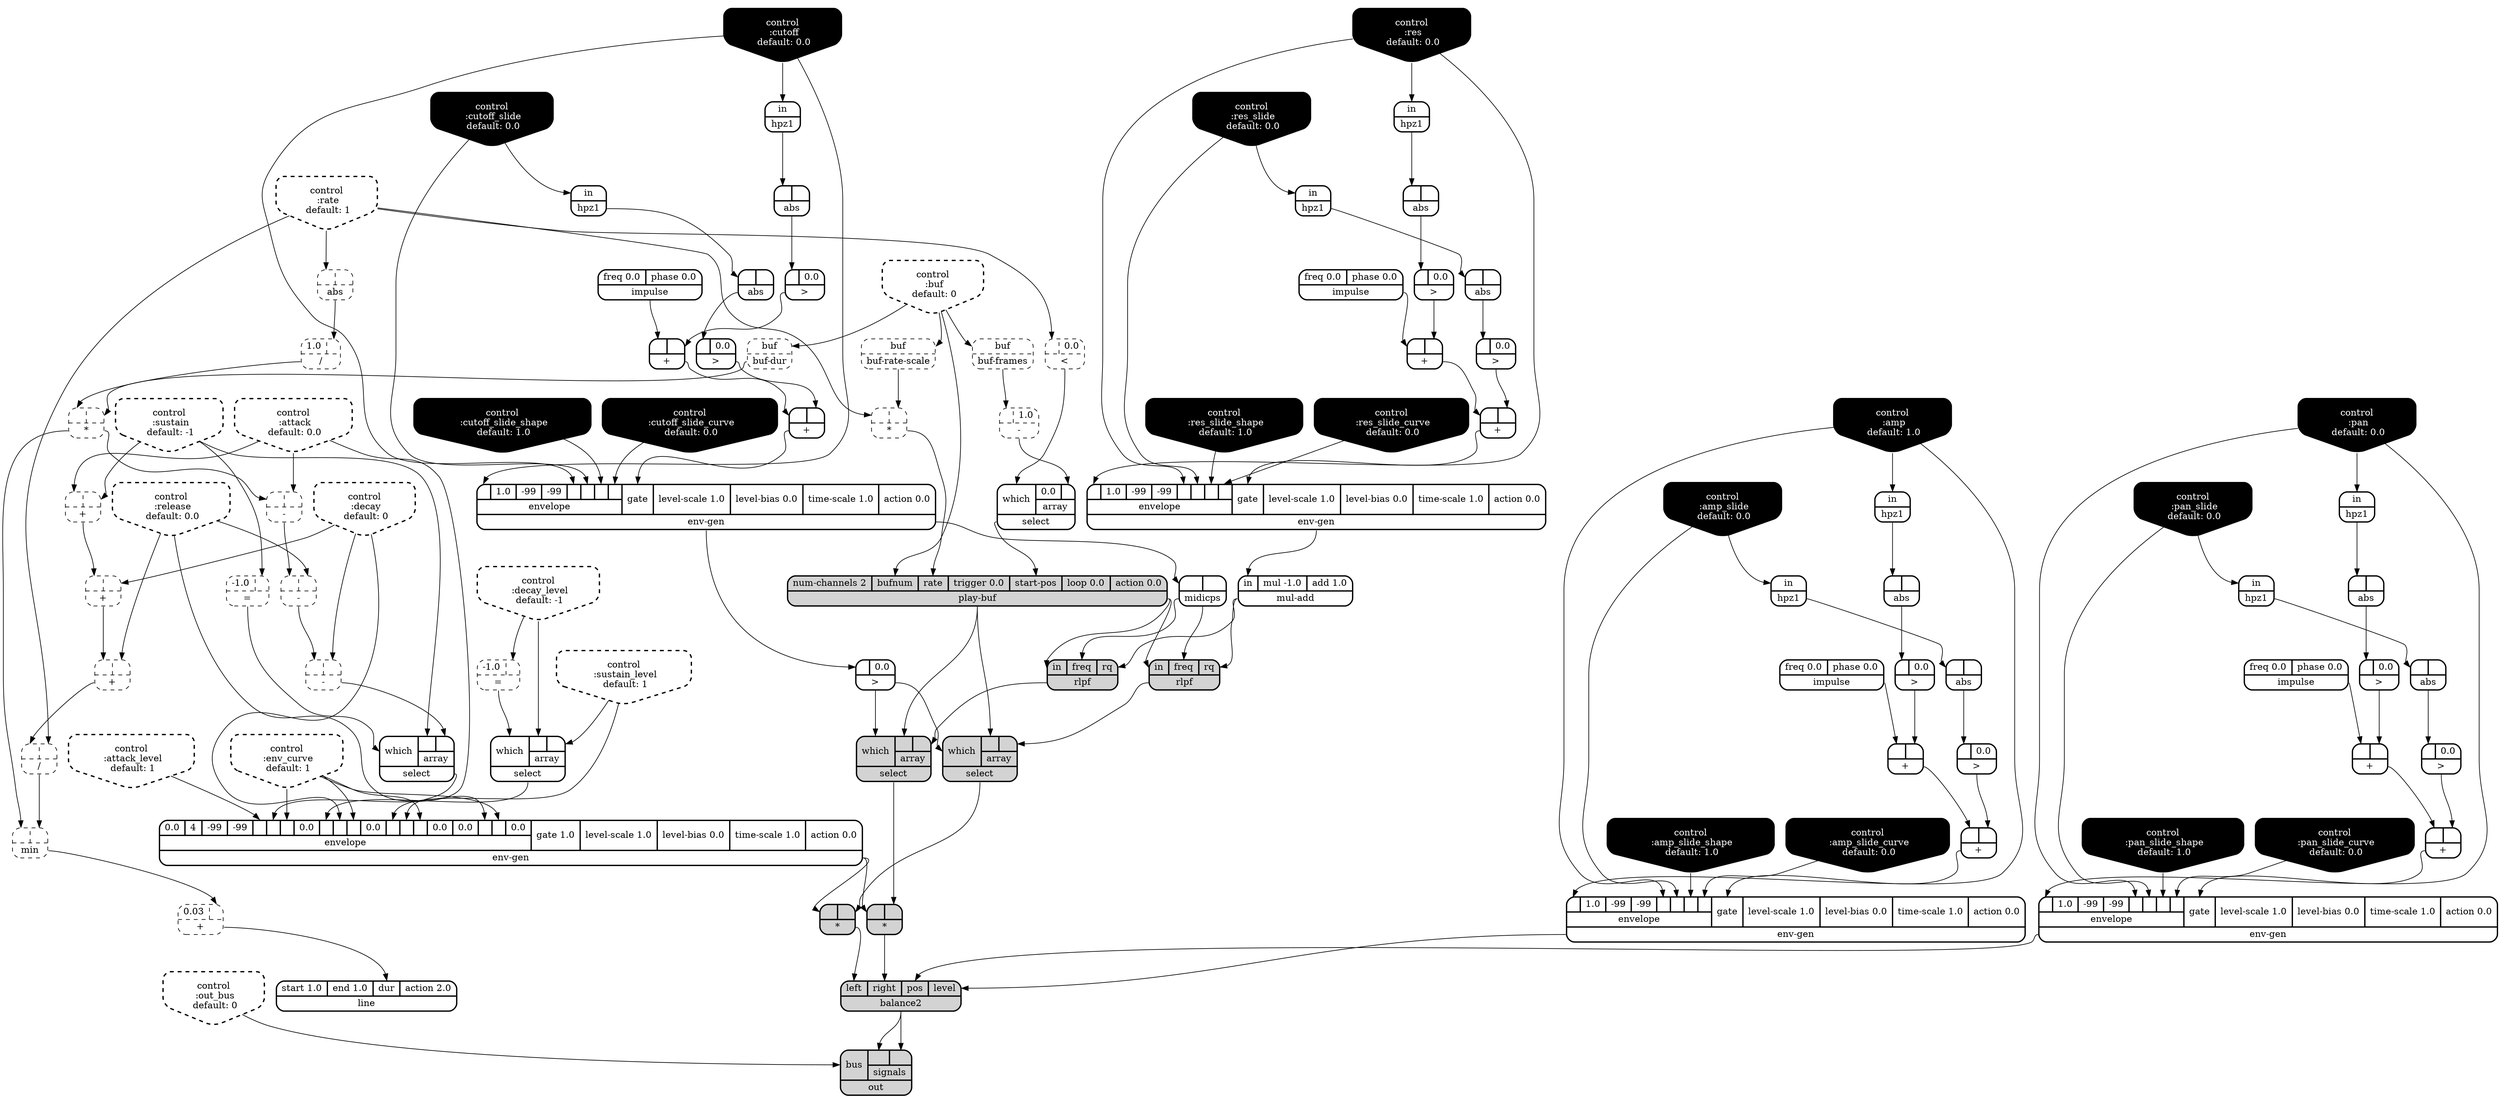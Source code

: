digraph synthdef {
33 [label = "{{ <a> |<b> } |<__UG_NAME__>* }" style="dashed, rounded" shape=record rankdir=LR];
37 [label = "{{ <a> |<b> } |<__UG_NAME__>* }" style="dashed, rounded" shape=record rankdir=LR];
90 [label = "{{ <a> |<b> } |<__UG_NAME__>* }" style="filled, bold, rounded"  shape=record rankdir=LR];
93 [label = "{{ <a> |<b> } |<__UG_NAME__>* }" style="filled, bold, rounded"  shape=record rankdir=LR];
47 [label = "{{ <a> |<b> } |<__UG_NAME__>+ }" style="bold, rounded" shape=record rankdir=LR];
51 [label = "{{ <a> |<b> } |<__UG_NAME__>+ }" style="bold, rounded" shape=record rankdir=LR];
58 [label = "{{ <a> |<b> } |<__UG_NAME__>+ }" style="bold, rounded" shape=record rankdir=LR];
62 [label = "{{ <a> |<b> } |<__UG_NAME__>+ }" style="bold, rounded" shape=record rankdir=LR];
70 [label = "{{ <a> |<b> } |<__UG_NAME__>+ }" style="bold, rounded" shape=record rankdir=LR];
82 [label = "{{ <a> |<b> } |<__UG_NAME__>+ }" style="bold, rounded" shape=record rankdir=LR];
85 [label = "{{ <a> |<b> } |<__UG_NAME__>+ }" style="bold, rounded" shape=record rankdir=LR];
86 [label = "{{ <a> |<b> } |<__UG_NAME__>+ }" style="bold, rounded" shape=record rankdir=LR];
97 [label = "{{ <a> |<b> } |<__UG_NAME__>+ }" style="dashed, rounded" shape=record rankdir=LR];
98 [label = "{{ <a> |<b> } |<__UG_NAME__>+ }" style="dashed, rounded" shape=record rankdir=LR];
99 [label = "{{ <a> |<b> } |<__UG_NAME__>+ }" style="dashed, rounded" shape=record rankdir=LR];
102 [label = "{{ <a> 0.03|<b> } |<__UG_NAME__>+ }" style="dashed, rounded" shape=record rankdir=LR];
34 [label = "{{ <a> |<b> } |<__UG_NAME__>- }" style="dashed, rounded" shape=record rankdir=LR];
35 [label = "{{ <a> |<b> } |<__UG_NAME__>- }" style="dashed, rounded" shape=record rankdir=LR];
40 [label = "{{ <a> |<b> 1.0} |<__UG_NAME__>- }" style="dashed, rounded" shape=record rankdir=LR];
72 [label = "{{ <a> |<b> } |<__UG_NAME__>- }" style="dashed, rounded" shape=record rankdir=LR];
31 [label = "{{ <a> 1.0|<b> } |<__UG_NAME__>/ }" style="dashed, rounded" shape=record rankdir=LR];
100 [label = "{{ <a> |<b> } |<__UG_NAME__>/ }" style="dashed, rounded" shape=record rankdir=LR];
38 [label = "{{ <a> |<b> 0.0} |<__UG_NAME__>\< }" style="dashed, rounded" shape=record rankdir=LR];
71 [label = "{{ <a> -1.0|<b> } |<__UG_NAME__>= }" style="dashed, rounded" shape=record rankdir=LR];
87 [label = "{{ <a> -1.0|<b> } |<__UG_NAME__>= }" style="dashed, rounded" shape=record rankdir=LR];
43 [label = "{{ <a> |<b> 0.0} |<__UG_NAME__>\> }" style="bold, rounded" shape=record rankdir=LR];
46 [label = "{{ <a> |<b> 0.0} |<__UG_NAME__>\> }" style="bold, rounded" shape=record rankdir=LR];
50 [label = "{{ <a> |<b> 0.0} |<__UG_NAME__>\> }" style="bold, rounded" shape=record rankdir=LR];
57 [label = "{{ <a> |<b> 0.0} |<__UG_NAME__>\> }" style="bold, rounded" shape=record rankdir=LR];
61 [label = "{{ <a> |<b> 0.0} |<__UG_NAME__>\> }" style="bold, rounded" shape=record rankdir=LR];
69 [label = "{{ <a> |<b> 0.0} |<__UG_NAME__>\> }" style="bold, rounded" shape=record rankdir=LR];
74 [label = "{{ <a> |<b> 0.0} |<__UG_NAME__>\> }" style="bold, rounded" shape=record rankdir=LR];
79 [label = "{{ <a> |<b> 0.0} |<__UG_NAME__>\> }" style="bold, rounded" shape=record rankdir=LR];
81 [label = "{{ <a> |<b> 0.0} |<__UG_NAME__>\> }" style="bold, rounded" shape=record rankdir=LR];
30 [label = "{{ <a> |<b> } |<__UG_NAME__>abs }" style="dashed, rounded" shape=record rankdir=LR];
42 [label = "{{ <a> |<b> } |<__UG_NAME__>abs }" style="bold, rounded" shape=record rankdir=LR];
45 [label = "{{ <a> |<b> } |<__UG_NAME__>abs }" style="bold, rounded" shape=record rankdir=LR];
49 [label = "{{ <a> |<b> } |<__UG_NAME__>abs }" style="bold, rounded" shape=record rankdir=LR];
56 [label = "{{ <a> |<b> } |<__UG_NAME__>abs }" style="bold, rounded" shape=record rankdir=LR];
60 [label = "{{ <a> |<b> } |<__UG_NAME__>abs }" style="bold, rounded" shape=record rankdir=LR];
68 [label = "{{ <a> |<b> } |<__UG_NAME__>abs }" style="bold, rounded" shape=record rankdir=LR];
78 [label = "{{ <a> |<b> } |<__UG_NAME__>abs }" style="bold, rounded" shape=record rankdir=LR];
80 [label = "{{ <a> |<b> } |<__UG_NAME__>abs }" style="bold, rounded" shape=record rankdir=LR];
95 [label = "{{ <left> left|<right> right|<pos> pos|<level> level} |<__UG_NAME__>balance2 }" style="filled, bold, rounded"  shape=record rankdir=LR];
32 [label = "{{ <buf> buf} |<__UG_NAME__>buf-dur }" style="dashed, rounded" shape=record rankdir=LR];
39 [label = "{{ <buf> buf} |<__UG_NAME__>buf-frames }" style="dashed, rounded" shape=record rankdir=LR];
36 [label = "{{ <buf> buf} |<__UG_NAME__>buf-rate-scale }" style="dashed, rounded" shape=record rankdir=LR];
0 [label = "control
 :buf
 default: 0" shape=invhouse style="rounded, dashed, filled, bold" fillcolor=white fontcolor=black ]; 
1 [label = "control
 :attack
 default: 0.0" shape=invhouse style="rounded, dashed, filled, bold" fillcolor=white fontcolor=black ]; 
2 [label = "control
 :decay
 default: 0" shape=invhouse style="rounded, dashed, filled, bold" fillcolor=white fontcolor=black ]; 
3 [label = "control
 :sustain
 default: -1" shape=invhouse style="rounded, dashed, filled, bold" fillcolor=white fontcolor=black ]; 
4 [label = "control
 :release
 default: 0.0" shape=invhouse style="rounded, dashed, filled, bold" fillcolor=white fontcolor=black ]; 
5 [label = "control
 :attack_level
 default: 1" shape=invhouse style="rounded, dashed, filled, bold" fillcolor=white fontcolor=black ]; 
6 [label = "control
 :decay_level
 default: -1" shape=invhouse style="rounded, dashed, filled, bold" fillcolor=white fontcolor=black ]; 
7 [label = "control
 :sustain_level
 default: 1" shape=invhouse style="rounded, dashed, filled, bold" fillcolor=white fontcolor=black ]; 
8 [label = "control
 :env_curve
 default: 1" shape=invhouse style="rounded, dashed, filled, bold" fillcolor=white fontcolor=black ]; 
9 [label = "control
 :rate
 default: 1" shape=invhouse style="rounded, dashed, filled, bold" fillcolor=white fontcolor=black ]; 
10 [label = "control
 :out_bus
 default: 0" shape=invhouse style="rounded, dashed, filled, bold" fillcolor=white fontcolor=black ]; 
11 [label = "control
 :amp
 default: 1.0" shape=invhouse style="rounded, filled, bold" fillcolor=black fontcolor=white ]; 
12 [label = "control
 :amp_slide
 default: 0.0" shape=invhouse style="rounded, filled, bold" fillcolor=black fontcolor=white ]; 
13 [label = "control
 :amp_slide_shape
 default: 1.0" shape=invhouse style="rounded, filled, bold" fillcolor=black fontcolor=white ]; 
14 [label = "control
 :amp_slide_curve
 default: 0.0" shape=invhouse style="rounded, filled, bold" fillcolor=black fontcolor=white ]; 
15 [label = "control
 :pan
 default: 0.0" shape=invhouse style="rounded, filled, bold" fillcolor=black fontcolor=white ]; 
16 [label = "control
 :pan_slide
 default: 0.0" shape=invhouse style="rounded, filled, bold" fillcolor=black fontcolor=white ]; 
17 [label = "control
 :pan_slide_shape
 default: 1.0" shape=invhouse style="rounded, filled, bold" fillcolor=black fontcolor=white ]; 
18 [label = "control
 :pan_slide_curve
 default: 0.0" shape=invhouse style="rounded, filled, bold" fillcolor=black fontcolor=white ]; 
19 [label = "control
 :cutoff
 default: 0.0" shape=invhouse style="rounded, filled, bold" fillcolor=black fontcolor=white ]; 
20 [label = "control
 :cutoff_slide
 default: 0.0" shape=invhouse style="rounded, filled, bold" fillcolor=black fontcolor=white ]; 
21 [label = "control
 :cutoff_slide_shape
 default: 1.0" shape=invhouse style="rounded, filled, bold" fillcolor=black fontcolor=white ]; 
22 [label = "control
 :cutoff_slide_curve
 default: 0.0" shape=invhouse style="rounded, filled, bold" fillcolor=black fontcolor=white ]; 
23 [label = "control
 :res
 default: 0.0" shape=invhouse style="rounded, filled, bold" fillcolor=black fontcolor=white ]; 
24 [label = "control
 :res_slide
 default: 0.0" shape=invhouse style="rounded, filled, bold" fillcolor=black fontcolor=white ]; 
25 [label = "control
 :res_slide_shape
 default: 1.0" shape=invhouse style="rounded, filled, bold" fillcolor=black fontcolor=white ]; 
26 [label = "control
 :res_slide_curve
 default: 0.0" shape=invhouse style="rounded, filled, bold" fillcolor=black fontcolor=white ]; 
52 [label = "{{ {{<envelope___control___0>|1.0|-99|-99|<envelope___control___4>|<envelope___control___5>|<envelope___control___6>|<envelope___control___7>}|envelope}|<gate> gate|<level____scale> level-scale 1.0|<level____bias> level-bias 0.0|<time____scale> time-scale 1.0|<action> action 0.0} |<__UG_NAME__>env-gen }" style="bold, rounded" shape=record rankdir=LR];
63 [label = "{{ {{<envelope___control___0>|1.0|-99|-99|<envelope___control___4>|<envelope___control___5>|<envelope___control___6>|<envelope___control___7>}|envelope}|<gate> gate|<level____scale> level-scale 1.0|<level____bias> level-bias 0.0|<time____scale> time-scale 1.0|<action> action 0.0} |<__UG_NAME__>env-gen }" style="bold, rounded" shape=record rankdir=LR];
83 [label = "{{ {{<envelope___control___0>|1.0|-99|-99|<envelope___control___4>|<envelope___control___5>|<envelope___control___6>|<envelope___control___7>}|envelope}|<gate> gate|<level____scale> level-scale 1.0|<level____bias> level-bias 0.0|<time____scale> time-scale 1.0|<action> action 0.0} |<__UG_NAME__>env-gen }" style="bold, rounded" shape=record rankdir=LR];
89 [label = "{{ {{0.0|4|-99|-99|<envelope___control___4>|<envelope___control___5>|<envelope___control___6>|0.0|<envelope___select___8>|<envelope___control___9>|<envelope___control___10>|0.0|<envelope___control___12>|<envelope___select___13>|<envelope___control___14>|0.0|0.0|<envelope___control___17>|<envelope___control___18>|0.0}|envelope}|<gate> gate 1.0|<level____scale> level-scale 1.0|<level____bias> level-bias 0.0|<time____scale> time-scale 1.0|<action> action 0.0} |<__UG_NAME__>env-gen }" style="bold, rounded" shape=record rankdir=LR];
94 [label = "{{ {{<envelope___control___0>|1.0|-99|-99|<envelope___control___4>|<envelope___control___5>|<envelope___control___6>|<envelope___control___7>}|envelope}|<gate> gate|<level____scale> level-scale 1.0|<level____bias> level-bias 0.0|<time____scale> time-scale 1.0|<action> action 0.0} |<__UG_NAME__>env-gen }" style="bold, rounded" shape=record rankdir=LR];
27 [label = "{{ <in> in} |<__UG_NAME__>hpz1 }" style="bold, rounded" shape=record rankdir=LR];
28 [label = "{{ <in> in} |<__UG_NAME__>hpz1 }" style="bold, rounded" shape=record rankdir=LR];
29 [label = "{{ <in> in} |<__UG_NAME__>hpz1 }" style="bold, rounded" shape=record rankdir=LR];
48 [label = "{{ <in> in} |<__UG_NAME__>hpz1 }" style="bold, rounded" shape=record rankdir=LR];
55 [label = "{{ <in> in} |<__UG_NAME__>hpz1 }" style="bold, rounded" shape=record rankdir=LR];
59 [label = "{{ <in> in} |<__UG_NAME__>hpz1 }" style="bold, rounded" shape=record rankdir=LR];
67 [label = "{{ <in> in} |<__UG_NAME__>hpz1 }" style="bold, rounded" shape=record rankdir=LR];
77 [label = "{{ <in> in} |<__UG_NAME__>hpz1 }" style="bold, rounded" shape=record rankdir=LR];
44 [label = "{{ <freq> freq 0.0|<phase> phase 0.0} |<__UG_NAME__>impulse }" style="bold, rounded" shape=record rankdir=LR];
54 [label = "{{ <freq> freq 0.0|<phase> phase 0.0} |<__UG_NAME__>impulse }" style="bold, rounded" shape=record rankdir=LR];
66 [label = "{{ <freq> freq 0.0|<phase> phase 0.0} |<__UG_NAME__>impulse }" style="bold, rounded" shape=record rankdir=LR];
84 [label = "{{ <freq> freq 0.0|<phase> phase 0.0} |<__UG_NAME__>impulse }" style="bold, rounded" shape=record rankdir=LR];
103 [label = "{{ <start> start 1.0|<end> end 1.0|<dur> dur|<action> action 2.0} |<__UG_NAME__>line }" style="bold, rounded" shape=record rankdir=LR];
64 [label = "{{ <a> |<b> } |<__UG_NAME__>midicps }" style="bold, rounded" shape=record rankdir=LR];
101 [label = "{{ <a> |<b> } |<__UG_NAME__>min }" style="dashed, rounded" shape=record rankdir=LR];
53 [label = "{{ <in> in|<mul> mul -1.0|<add> add 1.0} |<__UG_NAME__>mul-add }" style="bold, rounded" shape=record rankdir=LR];
96 [label = "{{ <bus> bus|{{<signals___balance2___0>|<signals___balance2___1>}|signals}} |<__UG_NAME__>out }" style="filled, bold, rounded"  shape=record rankdir=LR];
65 [label = "{{ <num____channels> num-channels 2|<bufnum> bufnum|<rate> rate|<trigger> trigger 0.0|<start____pos> start-pos|<loop> loop 0.0|<action> action 0.0} |<__UG_NAME__>play-buf }" style="filled, bold, rounded"  shape=record rankdir=LR];
75 [label = "{{ <in> in|<freq> freq|<rq> rq} |<__UG_NAME__>rlpf }" style="filled, bold, rounded"  shape=record rankdir=LR];
91 [label = "{{ <in> in|<freq> freq|<rq> rq} |<__UG_NAME__>rlpf }" style="filled, bold, rounded"  shape=record rankdir=LR];
41 [label = "{{ <which> which|{{0.0|<array___binary____op____u____gen___1>}|array}} |<__UG_NAME__>select }" style="bold, rounded" shape=record rankdir=LR];
73 [label = "{{ <which> which|{{<array___control___0>|<array___binary____op____u____gen___1>}|array}} |<__UG_NAME__>select }" style="bold, rounded" shape=record rankdir=LR];
76 [label = "{{ <which> which|{{<array___play____buf___0>|<array___rlpf___1>}|array}} |<__UG_NAME__>select }" style="filled, bold, rounded"  shape=record rankdir=LR];
88 [label = "{{ <which> which|{{<array___control___0>|<array___control___1>}|array}} |<__UG_NAME__>select }" style="bold, rounded" shape=record rankdir=LR];
92 [label = "{{ <which> which|{{<array___play____buf___0>|<array___rlpf___1>}|array}} |<__UG_NAME__>select }" style="filled, bold, rounded"  shape=record rankdir=LR];

32:__UG_NAME__ -> 33:b ;
31:__UG_NAME__ -> 33:a ;
36:__UG_NAME__ -> 37:b ;
9:__UG_NAME__ -> 37:a ;
76:__UG_NAME__ -> 90:b ;
89:__UG_NAME__ -> 90:a ;
92:__UG_NAME__ -> 93:b ;
89:__UG_NAME__ -> 93:a ;
46:__UG_NAME__ -> 47:b ;
44:__UG_NAME__ -> 47:a ;
50:__UG_NAME__ -> 51:b ;
47:__UG_NAME__ -> 51:a ;
57:__UG_NAME__ -> 58:b ;
54:__UG_NAME__ -> 58:a ;
61:__UG_NAME__ -> 62:b ;
58:__UG_NAME__ -> 62:a ;
69:__UG_NAME__ -> 70:b ;
66:__UG_NAME__ -> 70:a ;
81:__UG_NAME__ -> 82:b ;
70:__UG_NAME__ -> 82:a ;
43:__UG_NAME__ -> 85:b ;
84:__UG_NAME__ -> 85:a ;
79:__UG_NAME__ -> 86:b ;
85:__UG_NAME__ -> 86:a ;
3:__UG_NAME__ -> 97:b ;
1:__UG_NAME__ -> 97:a ;
2:__UG_NAME__ -> 98:b ;
97:__UG_NAME__ -> 98:a ;
4:__UG_NAME__ -> 99:b ;
98:__UG_NAME__ -> 99:a ;
101:__UG_NAME__ -> 102:b ;
1:__UG_NAME__ -> 34:b ;
33:__UG_NAME__ -> 34:a ;
4:__UG_NAME__ -> 35:b ;
34:__UG_NAME__ -> 35:a ;
39:__UG_NAME__ -> 40:a ;
2:__UG_NAME__ -> 72:b ;
35:__UG_NAME__ -> 72:a ;
30:__UG_NAME__ -> 31:b ;
9:__UG_NAME__ -> 100:b ;
99:__UG_NAME__ -> 100:a ;
9:__UG_NAME__ -> 38:a ;
3:__UG_NAME__ -> 71:b ;
6:__UG_NAME__ -> 87:b ;
42:__UG_NAME__ -> 43:a ;
45:__UG_NAME__ -> 46:a ;
49:__UG_NAME__ -> 50:a ;
56:__UG_NAME__ -> 57:a ;
60:__UG_NAME__ -> 61:a ;
68:__UG_NAME__ -> 69:a ;
63:__UG_NAME__ -> 74:a ;
78:__UG_NAME__ -> 79:a ;
80:__UG_NAME__ -> 81:a ;
9:__UG_NAME__ -> 30:a ;
27:__UG_NAME__ -> 42:a ;
28:__UG_NAME__ -> 45:a ;
48:__UG_NAME__ -> 49:a ;
55:__UG_NAME__ -> 56:a ;
59:__UG_NAME__ -> 60:a ;
67:__UG_NAME__ -> 68:a ;
77:__UG_NAME__ -> 78:a ;
29:__UG_NAME__ -> 80:a ;
83:__UG_NAME__ -> 95:level ;
94:__UG_NAME__ -> 95:pos ;
93:__UG_NAME__ -> 95:right ;
90:__UG_NAME__ -> 95:left ;
0:__UG_NAME__ -> 32:buf ;
0:__UG_NAME__ -> 39:buf ;
0:__UG_NAME__ -> 36:buf ;
51:__UG_NAME__ -> 52:gate ;
23:__UG_NAME__ -> 52:envelope___control___0 ;
23:__UG_NAME__ -> 52:envelope___control___4 ;
24:__UG_NAME__ -> 52:envelope___control___5 ;
25:__UG_NAME__ -> 52:envelope___control___6 ;
26:__UG_NAME__ -> 52:envelope___control___7 ;
62:__UG_NAME__ -> 63:gate ;
19:__UG_NAME__ -> 63:envelope___control___0 ;
19:__UG_NAME__ -> 63:envelope___control___4 ;
20:__UG_NAME__ -> 63:envelope___control___5 ;
21:__UG_NAME__ -> 63:envelope___control___6 ;
22:__UG_NAME__ -> 63:envelope___control___7 ;
82:__UG_NAME__ -> 83:gate ;
11:__UG_NAME__ -> 83:envelope___control___0 ;
11:__UG_NAME__ -> 83:envelope___control___4 ;
12:__UG_NAME__ -> 83:envelope___control___5 ;
13:__UG_NAME__ -> 83:envelope___control___6 ;
14:__UG_NAME__ -> 83:envelope___control___7 ;
5:__UG_NAME__ -> 89:envelope___control___4 ;
1:__UG_NAME__ -> 89:envelope___control___5 ;
8:__UG_NAME__ -> 89:envelope___control___6 ;
88:__UG_NAME__ -> 89:envelope___select___8 ;
2:__UG_NAME__ -> 89:envelope___control___9 ;
8:__UG_NAME__ -> 89:envelope___control___10 ;
7:__UG_NAME__ -> 89:envelope___control___12 ;
73:__UG_NAME__ -> 89:envelope___select___13 ;
8:__UG_NAME__ -> 89:envelope___control___14 ;
4:__UG_NAME__ -> 89:envelope___control___17 ;
8:__UG_NAME__ -> 89:envelope___control___18 ;
86:__UG_NAME__ -> 94:gate ;
15:__UG_NAME__ -> 94:envelope___control___0 ;
15:__UG_NAME__ -> 94:envelope___control___4 ;
16:__UG_NAME__ -> 94:envelope___control___5 ;
17:__UG_NAME__ -> 94:envelope___control___6 ;
18:__UG_NAME__ -> 94:envelope___control___7 ;
15:__UG_NAME__ -> 27:in ;
23:__UG_NAME__ -> 28:in ;
12:__UG_NAME__ -> 29:in ;
24:__UG_NAME__ -> 48:in ;
19:__UG_NAME__ -> 55:in ;
20:__UG_NAME__ -> 59:in ;
11:__UG_NAME__ -> 67:in ;
16:__UG_NAME__ -> 77:in ;
102:__UG_NAME__ -> 103:dur ;
63:__UG_NAME__ -> 64:a ;
100:__UG_NAME__ -> 101:b ;
33:__UG_NAME__ -> 101:a ;
52:__UG_NAME__ -> 53:in ;
95:__UG_NAME__ -> 96:signals___balance2___0 ;
95:__UG_NAME__ -> 96:signals___balance2___1 ;
10:__UG_NAME__ -> 96:bus ;
41:__UG_NAME__ -> 65:start____pos ;
37:__UG_NAME__ -> 65:rate ;
0:__UG_NAME__ -> 65:bufnum ;
53:__UG_NAME__ -> 75:rq ;
64:__UG_NAME__ -> 75:freq ;
65:__UG_NAME__ -> 75:in ;
53:__UG_NAME__ -> 91:rq ;
64:__UG_NAME__ -> 91:freq ;
65:__UG_NAME__ -> 91:in ;
40:__UG_NAME__ -> 41:array___binary____op____u____gen___1 ;
38:__UG_NAME__ -> 41:which ;
3:__UG_NAME__ -> 73:array___control___0 ;
72:__UG_NAME__ -> 73:array___binary____op____u____gen___1 ;
71:__UG_NAME__ -> 73:which ;
65:__UG_NAME__ -> 76:array___play____buf___0 ;
75:__UG_NAME__ -> 76:array___rlpf___1 ;
74:__UG_NAME__ -> 76:which ;
6:__UG_NAME__ -> 88:array___control___0 ;
7:__UG_NAME__ -> 88:array___control___1 ;
87:__UG_NAME__ -> 88:which ;
65:__UG_NAME__ -> 92:array___play____buf___0 ;
91:__UG_NAME__ -> 92:array___rlpf___1 ;
74:__UG_NAME__ -> 92:which ;

}